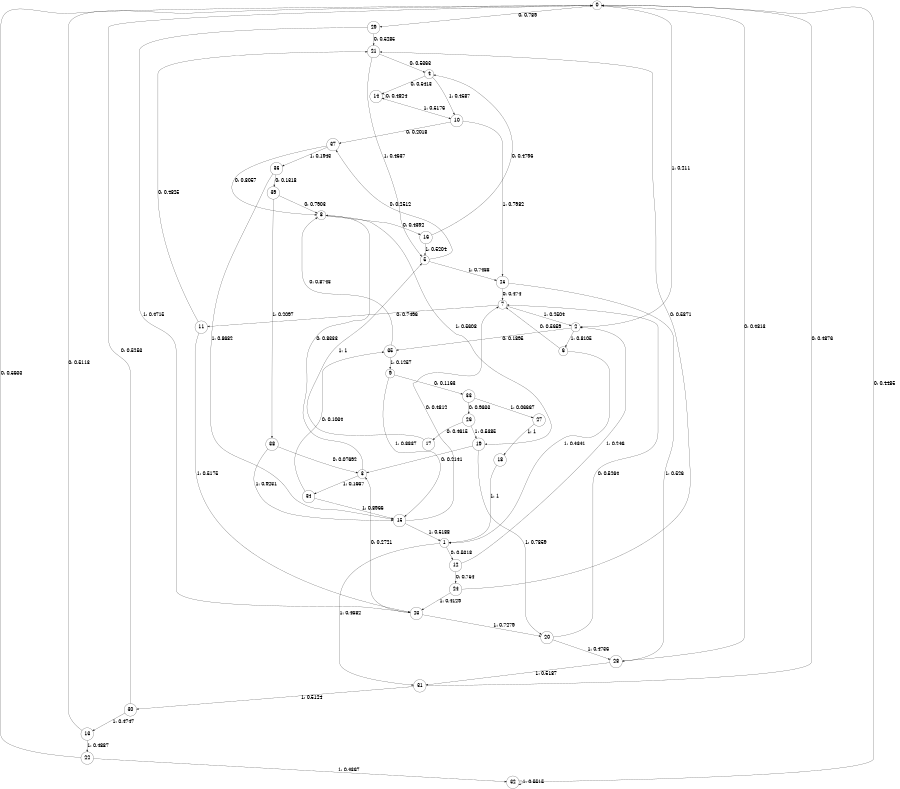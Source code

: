 digraph "ch19concat_phase3_L9" {
size = "6,8.5";
ratio = "fill";
node [shape = circle];
node [fontsize = 24];
edge [fontsize = 24];
0 -> 29 [label = "0: 0.789    "];
0 -> 2 [label = "1: 0.211    "];
1 -> 12 [label = "0: 0.5318   "];
1 -> 31 [label = "1: 0.4682   "];
2 -> 35 [label = "0: 0.1895   "];
2 -> 6 [label = "1: 0.8105   "];
3 -> 8 [label = "0: 0.8333   "];
3 -> 34 [label = "1: 0.1667   "];
4 -> 14 [label = "0: 0.5413   "];
4 -> 10 [label = "1: 0.4587   "];
5 -> 37 [label = "0: 0.2512   "];
5 -> 25 [label = "1: 0.7488   "];
6 -> 7 [label = "0: 0.5659   "];
6 -> 1 [label = "1: 0.4341   "];
7 -> 11 [label = "0: 0.7496   "];
7 -> 2 [label = "1: 0.2504   "];
8 -> 16 [label = "0: 0.4392   "];
8 -> 19 [label = "1: 0.5608   "];
9 -> 33 [label = "0: 0.1163   "];
9 -> 15 [label = "1: 0.8837   "];
10 -> 37 [label = "0: 0.2018   "];
10 -> 25 [label = "1: 0.7982   "];
11 -> 21 [label = "0: 0.4825   "];
11 -> 23 [label = "1: 0.5175   "];
12 -> 24 [label = "0: 0.754    "];
12 -> 2 [label = "1: 0.246    "];
13 -> 0 [label = "0: 0.5113   "];
13 -> 22 [label = "1: 0.4887   "];
14 -> 14 [label = "0: 0.4824   "];
14 -> 10 [label = "1: 0.5176   "];
15 -> 7 [label = "0: 0.4812   "];
15 -> 1 [label = "1: 0.5188   "];
16 -> 4 [label = "0: 0.4796   "];
16 -> 5 [label = "1: 0.5204   "];
17 -> 5 [label = "1: 1        "];
18 -> 1 [label = "1: 1        "];
19 -> 3 [label = "0: 0.2141   "];
19 -> 20 [label = "1: 0.7859   "];
20 -> 7 [label = "0: 0.5264   "];
20 -> 28 [label = "1: 0.4736   "];
21 -> 4 [label = "0: 0.5363   "];
21 -> 5 [label = "1: 0.4637   "];
22 -> 0 [label = "0: 0.5633   "];
22 -> 32 [label = "1: 0.4367   "];
23 -> 3 [label = "0: 0.2721   "];
23 -> 20 [label = "1: 0.7279   "];
24 -> 21 [label = "0: 0.5871   "];
24 -> 23 [label = "1: 0.4129   "];
25 -> 7 [label = "0: 0.474    "];
25 -> 28 [label = "1: 0.526    "];
26 -> 17 [label = "0: 0.4615   "];
26 -> 19 [label = "1: 0.5385   "];
27 -> 18 [label = "1: 1        "];
28 -> 0 [label = "0: 0.4813   "];
28 -> 31 [label = "1: 0.5187   "];
29 -> 21 [label = "0: 0.5285   "];
29 -> 23 [label = "1: 0.4715   "];
30 -> 0 [label = "0: 0.5253   "];
30 -> 13 [label = "1: 0.4747   "];
31 -> 0 [label = "0: 0.4876   "];
31 -> 30 [label = "1: 0.5124   "];
32 -> 0 [label = "0: 0.4485   "];
32 -> 32 [label = "1: 0.5515   "];
33 -> 26 [label = "0: 0.9333   "];
33 -> 27 [label = "1: 0.06667  "];
34 -> 35 [label = "0: 0.1034   "];
34 -> 15 [label = "1: 0.8966   "];
35 -> 8 [label = "0: 0.8743   "];
35 -> 9 [label = "1: 0.1257   "];
36 -> 39 [label = "0: 0.1318   "];
36 -> 15 [label = "1: 0.8682   "];
37 -> 8 [label = "0: 0.8057   "];
37 -> 36 [label = "1: 0.1943   "];
38 -> 3 [label = "0: 0.07692  "];
38 -> 15 [label = "1: 0.9231   "];
39 -> 8 [label = "0: 0.7903   "];
39 -> 38 [label = "1: 0.2097   "];
}